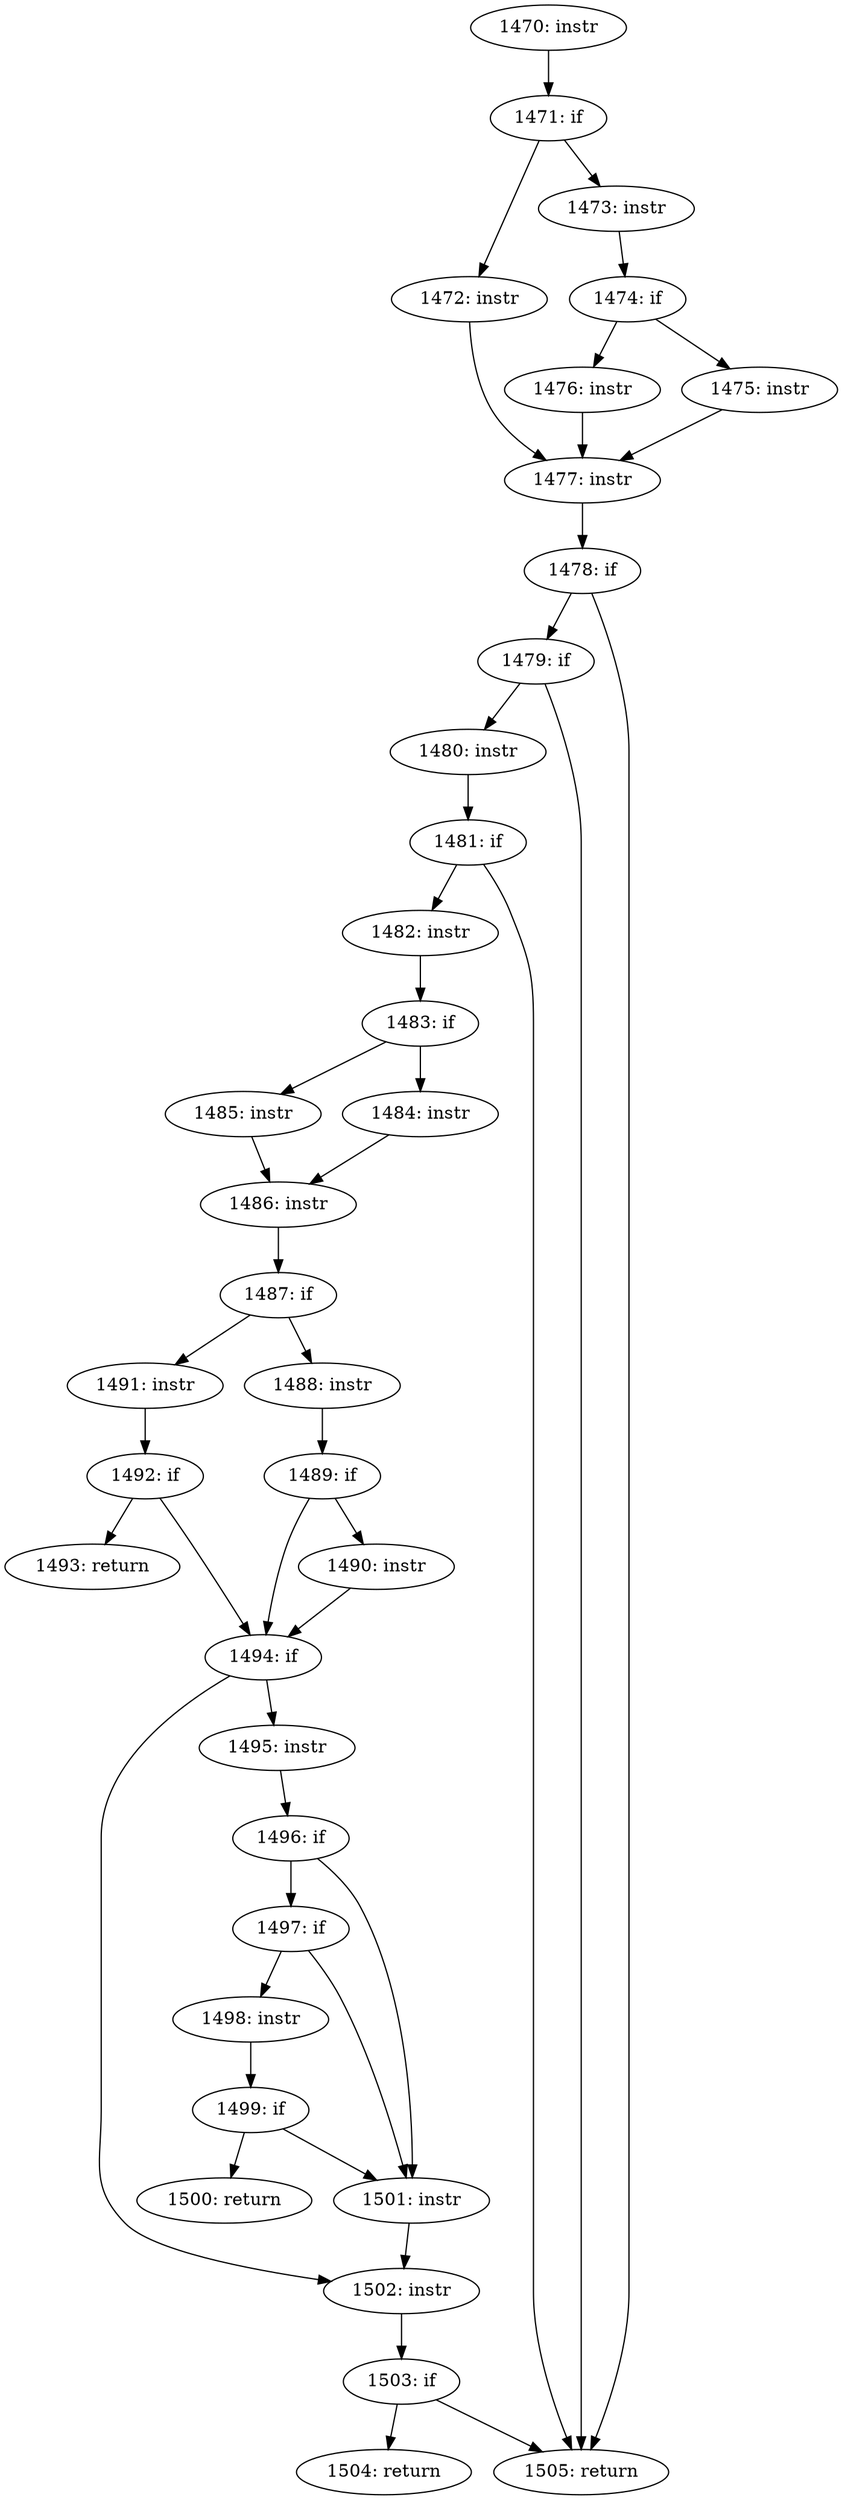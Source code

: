 digraph CFG_tcp_match_skb_to_sack {
1470 [label="1470: instr"]
	1470 -> 1471
1471 [label="1471: if"]
	1471 -> 1472
	1471 -> 1473
1472 [label="1472: instr"]
	1472 -> 1477
1473 [label="1473: instr"]
	1473 -> 1474
1474 [label="1474: if"]
	1474 -> 1475
	1474 -> 1476
1475 [label="1475: instr"]
	1475 -> 1477
1476 [label="1476: instr"]
	1476 -> 1477
1477 [label="1477: instr"]
	1477 -> 1478
1478 [label="1478: if"]
	1478 -> 1479
	1478 -> 1505
1479 [label="1479: if"]
	1479 -> 1480
	1479 -> 1505
1480 [label="1480: instr"]
	1480 -> 1481
1481 [label="1481: if"]
	1481 -> 1482
	1481 -> 1505
1482 [label="1482: instr"]
	1482 -> 1483
1483 [label="1483: if"]
	1483 -> 1484
	1483 -> 1485
1484 [label="1484: instr"]
	1484 -> 1486
1485 [label="1485: instr"]
	1485 -> 1486
1486 [label="1486: instr"]
	1486 -> 1487
1487 [label="1487: if"]
	1487 -> 1488
	1487 -> 1491
1488 [label="1488: instr"]
	1488 -> 1489
1489 [label="1489: if"]
	1489 -> 1490
	1489 -> 1494
1490 [label="1490: instr"]
	1490 -> 1494
1491 [label="1491: instr"]
	1491 -> 1492
1492 [label="1492: if"]
	1492 -> 1493
	1492 -> 1494
1493 [label="1493: return"]
	
1494 [label="1494: if"]
	1494 -> 1495
	1494 -> 1502
1495 [label="1495: instr"]
	1495 -> 1496
1496 [label="1496: if"]
	1496 -> 1497
	1496 -> 1501
1497 [label="1497: if"]
	1497 -> 1498
	1497 -> 1501
1498 [label="1498: instr"]
	1498 -> 1499
1499 [label="1499: if"]
	1499 -> 1500
	1499 -> 1501
1500 [label="1500: return"]
	
1501 [label="1501: instr"]
	1501 -> 1502
1502 [label="1502: instr"]
	1502 -> 1503
1503 [label="1503: if"]
	1503 -> 1504
	1503 -> 1505
1504 [label="1504: return"]
	
1505 [label="1505: return"]
	
}
